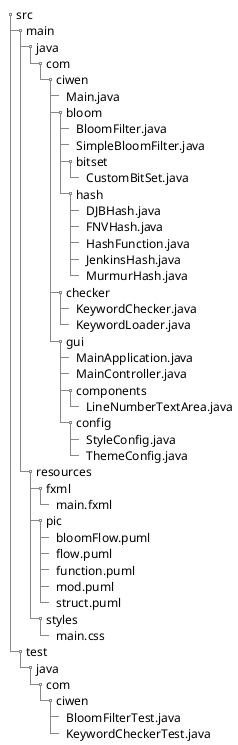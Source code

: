 @startsalt
{
{T
+ src
++ main
+++ java
++++ com
+++++ ciwen
++++++ Main.java
++++++ bloom
+++++++ BloomFilter.java
+++++++ SimpleBloomFilter.java
+++++++ bitset
++++++++ CustomBitSet.java
+++++++ hash
++++++++ DJBHash.java
++++++++ FNVHash.java
++++++++ HashFunction.java
++++++++ JenkinsHash.java
++++++++ MurmurHash.java
++++++ checker
+++++++ KeywordChecker.java
+++++++ KeywordLoader.java
++++++ gui
+++++++ MainApplication.java
+++++++ MainController.java
+++++++ components
++++++++ LineNumberTextArea.java
+++++++ config
++++++++ StyleConfig.java
++++++++ ThemeConfig.java
+++ resources
++++ fxml
+++++ main.fxml
++++ pic
+++++ bloomFlow.puml
+++++ flow.puml
+++++ function.puml
+++++ mod.puml
+++++ struct.puml
++++ styles
+++++ main.css
++ test
+++ java
++++ com
+++++ ciwen
++++++ BloomFilterTest.java
++++++ KeywordCheckerTest.java
}
}
@endsalt